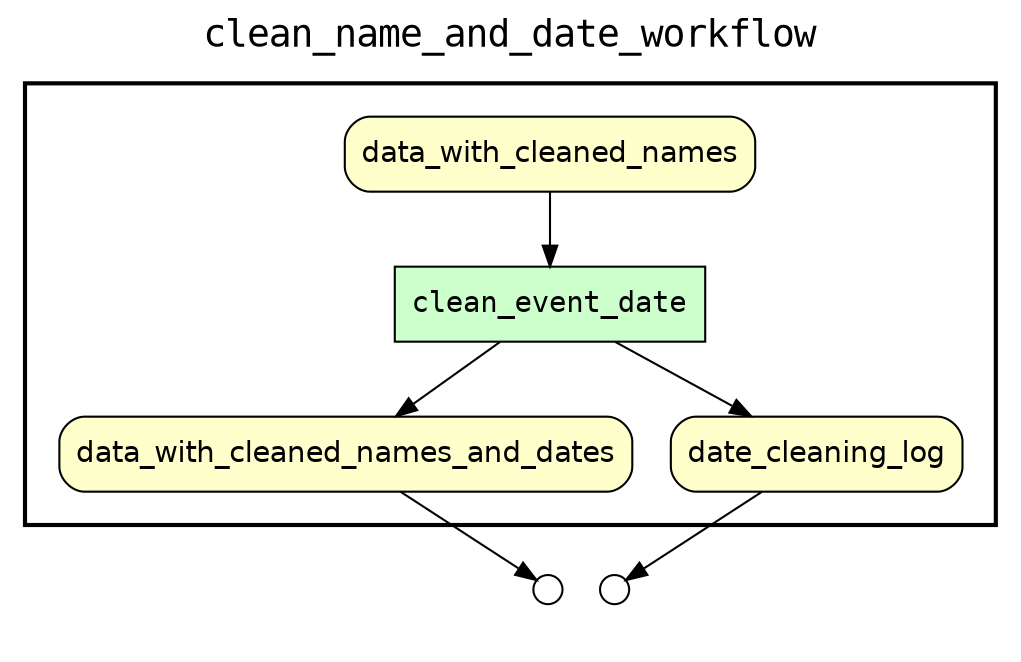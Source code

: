 
digraph yw_data_view {
rankdir=TB
fontname=Courier; fontsize=18; labelloc=t
label="clean_name_and_date_workflow"
subgraph cluster_workflow { label=""; color=black; penwidth=2
subgraph cluster_workflow_inner { label=""; color=white
node[shape=box style="filled" fillcolor="#CCFFCC" peripheries=1 fontname=Courier]
clean_event_date
node[shape=box style="filled" fillcolor="#CCFFCC" peripheries=1 fontname=Courier]
clean_event_date
node[shape=box style="rounded,filled" fillcolor="#FFFFCC" peripheries=1 fontname=Helvetica]
data_with_cleaned_names
data_with_cleaned_names_and_dates
date_cleaning_log
node[shape=box style="rounded,filled" fillcolor="#FFFFFF" peripheries=1 fontname=Helvetica]
}}
subgraph cluster_inflows { label=""; color=white; penwidth=2
subgraph cluster_inflows_inner { label=""; color=white
node[shape=circle fillcolor="#FFFFFF" peripheries=1 width=0.2]
}}
subgraph cluster_outflows { label=""; color=white; penwidth=2
subgraph cluster_outflows_inner { label=""; color=white
node[shape=circle fillcolor="#FFFFFF" peripheries=1 width=0.2]
date_cleaning_log_outflow [label=""]
data_with_cleaned_names_and_dates_outflow [label=""]
}}
clean_event_date -> date_cleaning_log
clean_event_date -> data_with_cleaned_names_and_dates
data_with_cleaned_names -> clean_event_date
date_cleaning_log -> date_cleaning_log_outflow
data_with_cleaned_names_and_dates -> data_with_cleaned_names_and_dates_outflow
}

